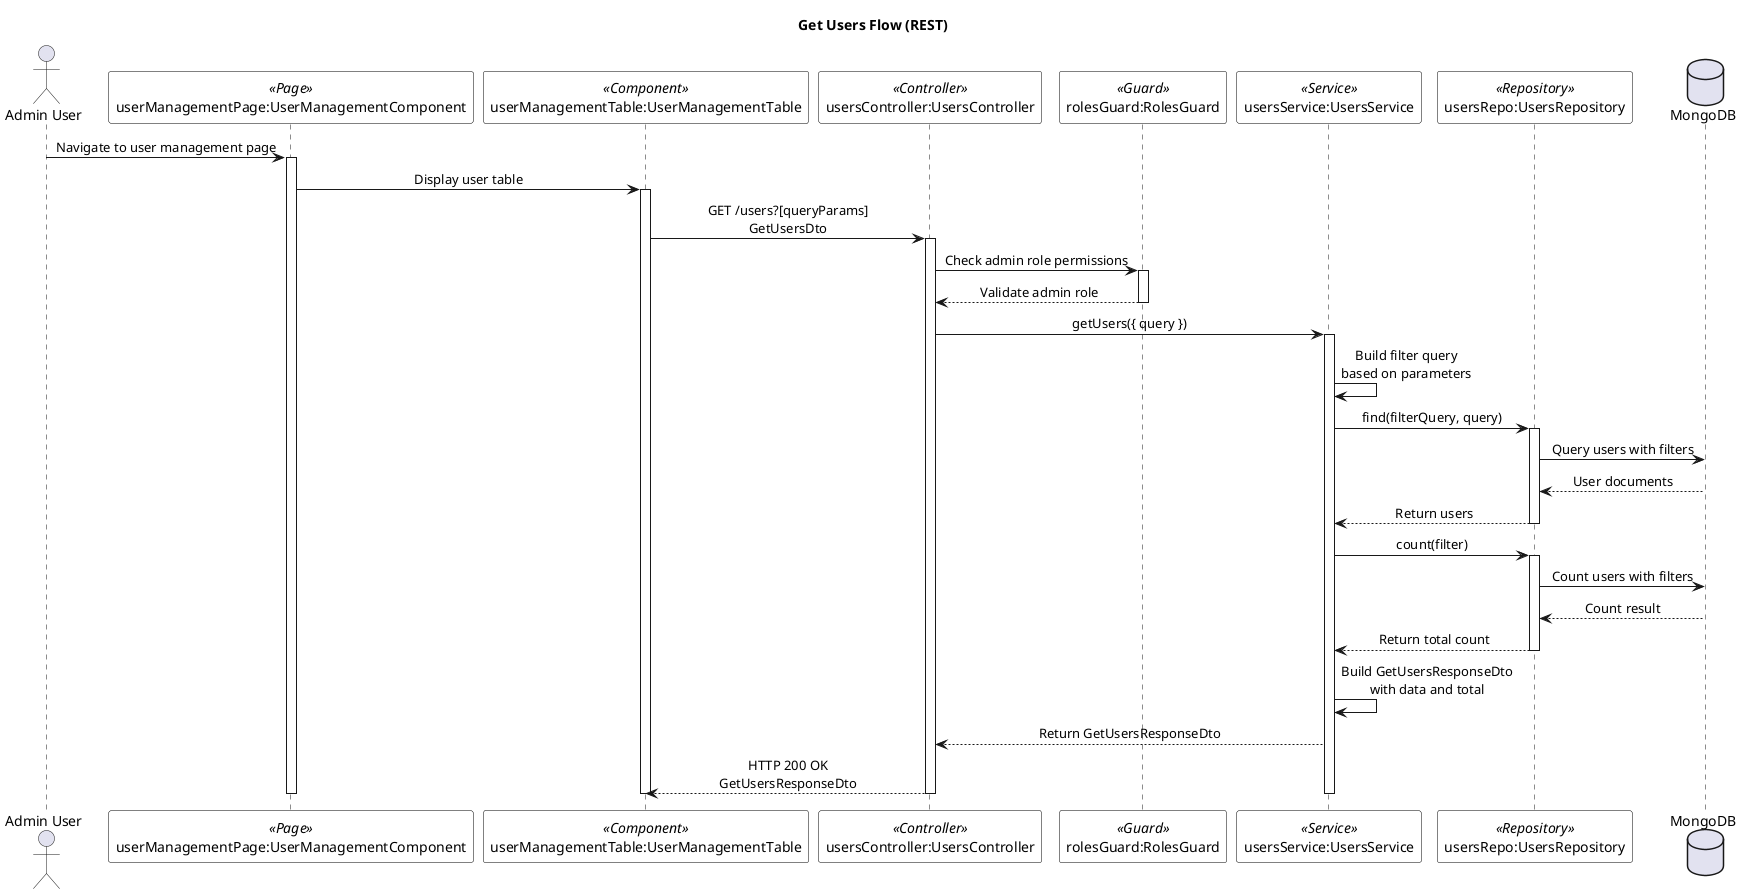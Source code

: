 @startuml Get Users Flow

skinparam SequenceMessageAlignment center
skinparam SequenceBoxBackgroundColor white
skinparam SequenceBoxBorderColor black
skinparam NoteBackgroundColor lightyellow
skinparam NoteBorderColor black
skinparam ParticipantBackgroundColor white
skinparam ParticipantBorderColor black

title Get Users Flow (REST)

actor "Admin User" as adminUser
participant "userManagementPage:UserManagementComponent" as userManagementPage <<Page>>
participant "userManagementTable:UserManagementTable" as userManagementTable <<Component>>
participant "usersController:UsersController" as usersController <<Controller>>
participant "rolesGuard:RolesGuard" as rolesGuard <<Guard>>
participant "usersService:UsersService" as usersService <<Service>>
participant "usersRepo:UsersRepository" as usersRepo <<Repository>>
database "MongoDB" as mongoDB

adminUser -> userManagementPage : Navigate to user management page
activate userManagementPage

userManagementPage -> userManagementTable : Display user table
activate userManagementTable

userManagementTable -> usersController : GET /users?[queryParams]\nGetUsersDto
activate usersController

usersController -> rolesGuard : Check admin role permissions
activate rolesGuard
rolesGuard --> usersController : Validate admin role
deactivate rolesGuard

usersController -> usersService : getUsers({ query })
activate usersService

usersService -> usersService : Build filter query\nbased on parameters

usersService -> usersRepo : find(filterQuery, query)
activate usersRepo
usersRepo -> mongoDB : Query users with filters
mongoDB --> usersRepo : User documents
usersRepo --> usersService : Return users
deactivate usersRepo

usersService -> usersRepo : count(filter)
activate usersRepo
usersRepo -> mongoDB : Count users with filters
mongoDB --> usersRepo : Count result
usersRepo --> usersService : Return total count
deactivate usersRepo

usersService -> usersService : Build GetUsersResponseDto\nwith data and total

usersService --> usersController : Return GetUsersResponseDto
usersController --> userManagementTable : HTTP 200 OK\nGetUsersResponseDto

deactivate usersService
deactivate usersController

deactivate userManagementTable
deactivate userManagementPage

@enduml
